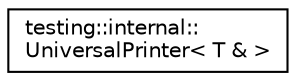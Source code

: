 digraph "Graphical Class Hierarchy"
{
  edge [fontname="Helvetica",fontsize="10",labelfontname="Helvetica",labelfontsize="10"];
  node [fontname="Helvetica",fontsize="10",shape=record];
  rankdir="LR";
  Node1 [label="testing::internal::\lUniversalPrinter\< T & \>",height=0.2,width=0.4,color="black", fillcolor="white", style="filled",URL="$classtesting_1_1internal_1_1_universal_printer_3_01_t_01_6_01_4.html"];
}
